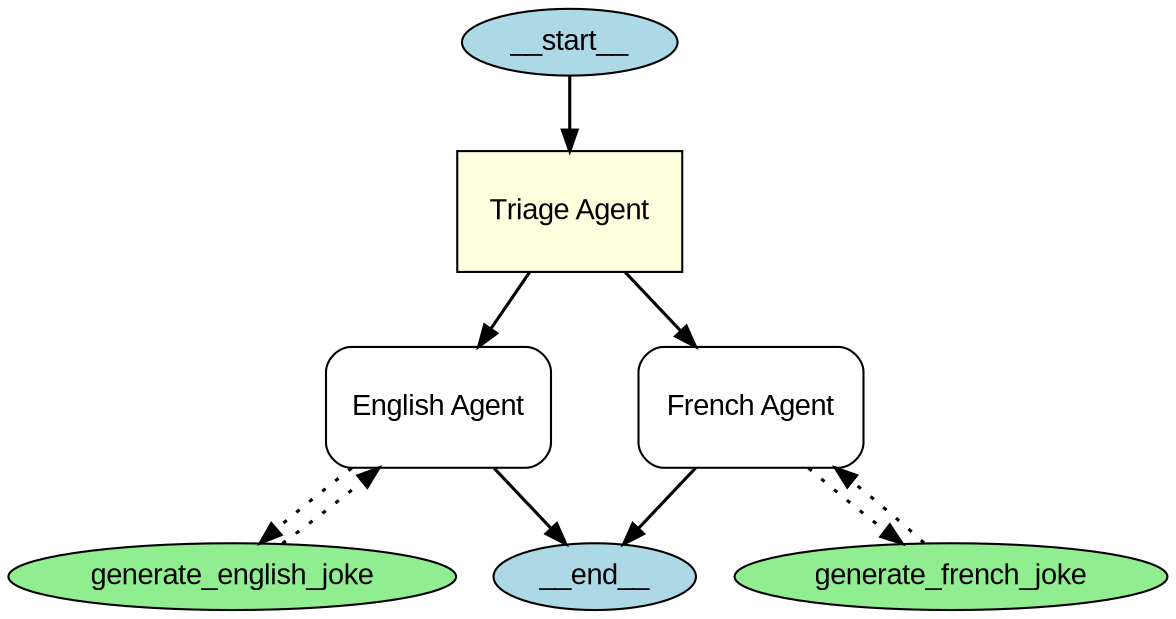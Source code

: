 
    digraph G {
        graph [splines=true];
        node [fontname="Arial"];
        edge [penwidth=1.5];
    "__start__" [label="__start__", shape=ellipse, style=filled, fillcolor=lightblue, width=0.5, height=0.3];"__end__" [label="__end__", shape=ellipse, style=filled, fillcolor=lightblue, width=0.5, height=0.3];"Triage Agent" [label="Triage Agent", shape=box, style=filled, fillcolor=lightyellow, width=1.5, height=0.8];"English Agent" [label="English Agent", shape=box, style=filled, style=rounded, fillcolor=lightyellow, width=1.5, height=0.8];"generate_english_joke" [label="generate_english_joke", shape=ellipse, style=filled, fillcolor=lightgreen, width=0.5, height=0.3];"French Agent" [label="French Agent", shape=box, style=filled, style=rounded, fillcolor=lightyellow, width=1.5, height=0.8];"generate_french_joke" [label="generate_french_joke", shape=ellipse, style=filled, fillcolor=lightgreen, width=0.5, height=0.3];"__start__" -> "Triage Agent";
            "Triage Agent" -> "English Agent";
        "English Agent" -> "generate_english_joke" [style=dotted, penwidth=1.5];
        "generate_english_joke" -> "English Agent" [style=dotted, penwidth=1.5];"English Agent" -> "__end__";
            "Triage Agent" -> "French Agent";
        "French Agent" -> "generate_french_joke" [style=dotted, penwidth=1.5];
        "generate_french_joke" -> "French Agent" [style=dotted, penwidth=1.5];"French Agent" -> "__end__";}
